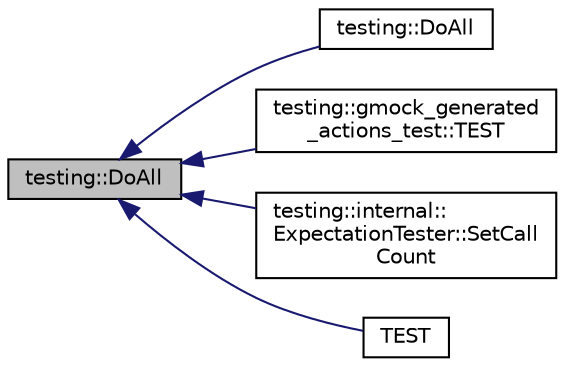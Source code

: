 digraph "testing::DoAll"
{
  edge [fontname="Helvetica",fontsize="10",labelfontname="Helvetica",labelfontsize="10"];
  node [fontname="Helvetica",fontsize="10",shape=record];
  rankdir="LR";
  Node444 [label="testing::DoAll",height=0.2,width=0.4,color="black", fillcolor="grey75", style="filled", fontcolor="black"];
  Node444 -> Node445 [dir="back",color="midnightblue",fontsize="10",style="solid",fontname="Helvetica"];
  Node445 [label="testing::DoAll",height=0.2,width=0.4,color="black", fillcolor="white", style="filled",URL="$d0/d75/namespacetesting.html#ad6a3ce5e229120ea287286a86394d712"];
  Node444 -> Node446 [dir="back",color="midnightblue",fontsize="10",style="solid",fontname="Helvetica"];
  Node446 [label="testing::gmock_generated\l_actions_test::TEST",height=0.2,width=0.4,color="black", fillcolor="white", style="filled",URL="$d7/dae/namespacetesting_1_1gmock__generated__actions__test.html#ab1820fa999561582ae20885c4149a634"];
  Node444 -> Node447 [dir="back",color="midnightblue",fontsize="10",style="solid",fontname="Helvetica"];
  Node447 [label="testing::internal::\lExpectationTester::SetCall\lCount",height=0.2,width=0.4,color="black", fillcolor="white", style="filled",URL="$db/d6d/classtesting_1_1internal_1_1_expectation_tester.html#af5d762355ef83f414c4b0fc14c8fc943"];
  Node444 -> Node448 [dir="back",color="midnightblue",fontsize="10",style="solid",fontname="Helvetica"];
  Node448 [label="TEST",height=0.2,width=0.4,color="black", fillcolor="white", style="filled",URL="$d8/dce/gmock__link__test_8h.html#a152c90c6b50fe035d27c83aa6c0f9793"];
}
